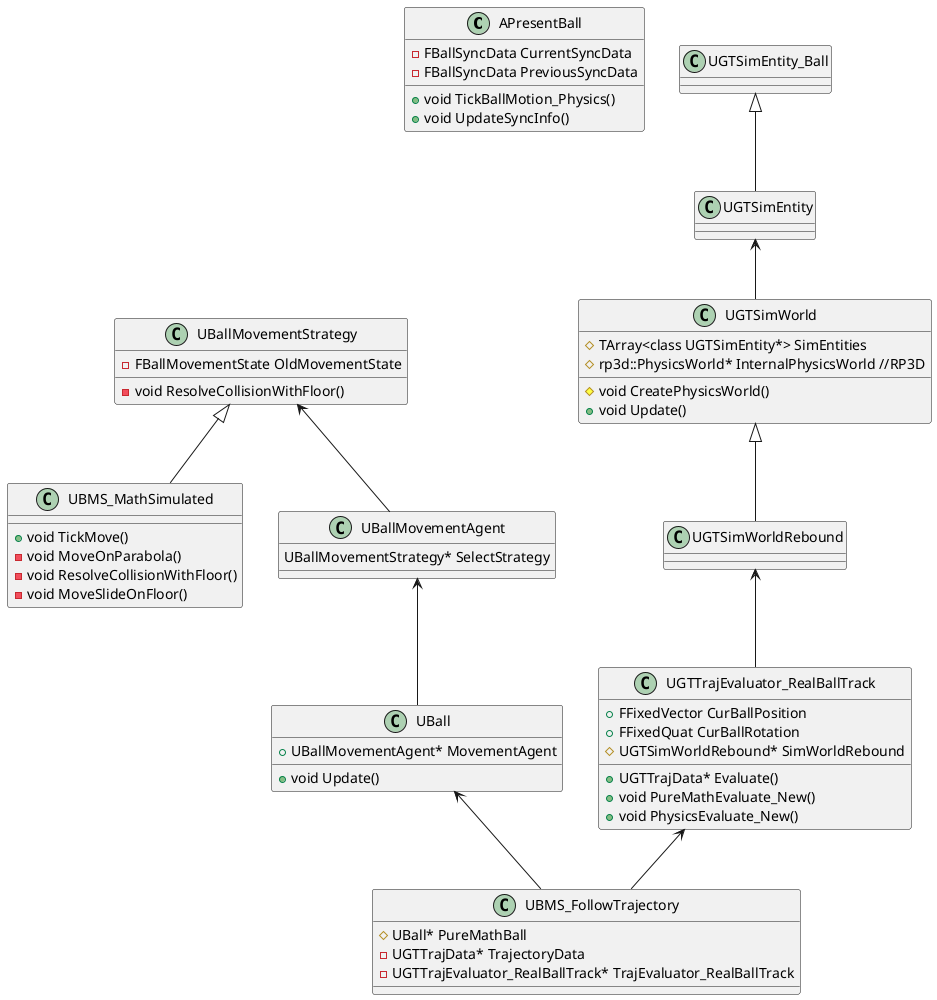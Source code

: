 @startuml
class APresentBall{
    -FBallSyncData CurrentSyncData
	-FBallSyncData PreviousSyncData
    + void TickBallMotion_Physics()
    + void UpdateSyncInfo()
}

class UGTSimEntity{

}

class UGTSimEntity_Ball{

}

class UGTSimWorld{
    # TArray<class UGTSimEntity*> SimEntities
    # rp3d::PhysicsWorld* InternalPhysicsWorld //RP3D
    # void CreatePhysicsWorld()
    + void Update()
}
class UGTSimWorldRebound{

}

class UBallMovementStrategy{
    - FBallMovementState OldMovementState
    - void ResolveCollisionWithFloor()
}

class UBMS_MathSimulated{
    + void TickMove()
    - void MoveOnParabola()
    - void ResolveCollisionWithFloor()
    - void MoveSlideOnFloor()
}

class UBallMovementAgent{
    UBallMovementStrategy* SelectStrategy
}

class UBall{
    + UBallMovementAgent* MovementAgent
    + void Update()
}
class UGTTrajEvaluator_RealBallTrack{
    + FFixedVector CurBallPosition
    + FFixedQuat CurBallRotation
    # UGTSimWorldRebound* SimWorldRebound
    + UGTTrajData* Evaluate()
    + void PureMathEvaluate_New()
    + void PhysicsEvaluate_New()
}
class UBMS_FollowTrajectory{
    # UBall* PureMathBall
    - UGTTrajData* TrajectoryData
    - UGTTrajEvaluator_RealBallTrack* TrajEvaluator_RealBallTrack
}

UBallMovementStrategy <|-- UBMS_MathSimulated
UBallMovementStrategy <-- UBallMovementAgent
UGTTrajEvaluator_RealBallTrack <-- UBMS_FollowTrajectory
UBall <-- UBMS_FollowTrajectory
UBallMovementAgent <-- UBall
UGTSimWorld <|-- UGTSimWorldRebound
UGTSimWorldRebound <-- UGTTrajEvaluator_RealBallTrack
UGTSimEntity_Ball <|-- UGTSimEntity
UGTSimEntity <-- UGTSimWorld
@enduml
